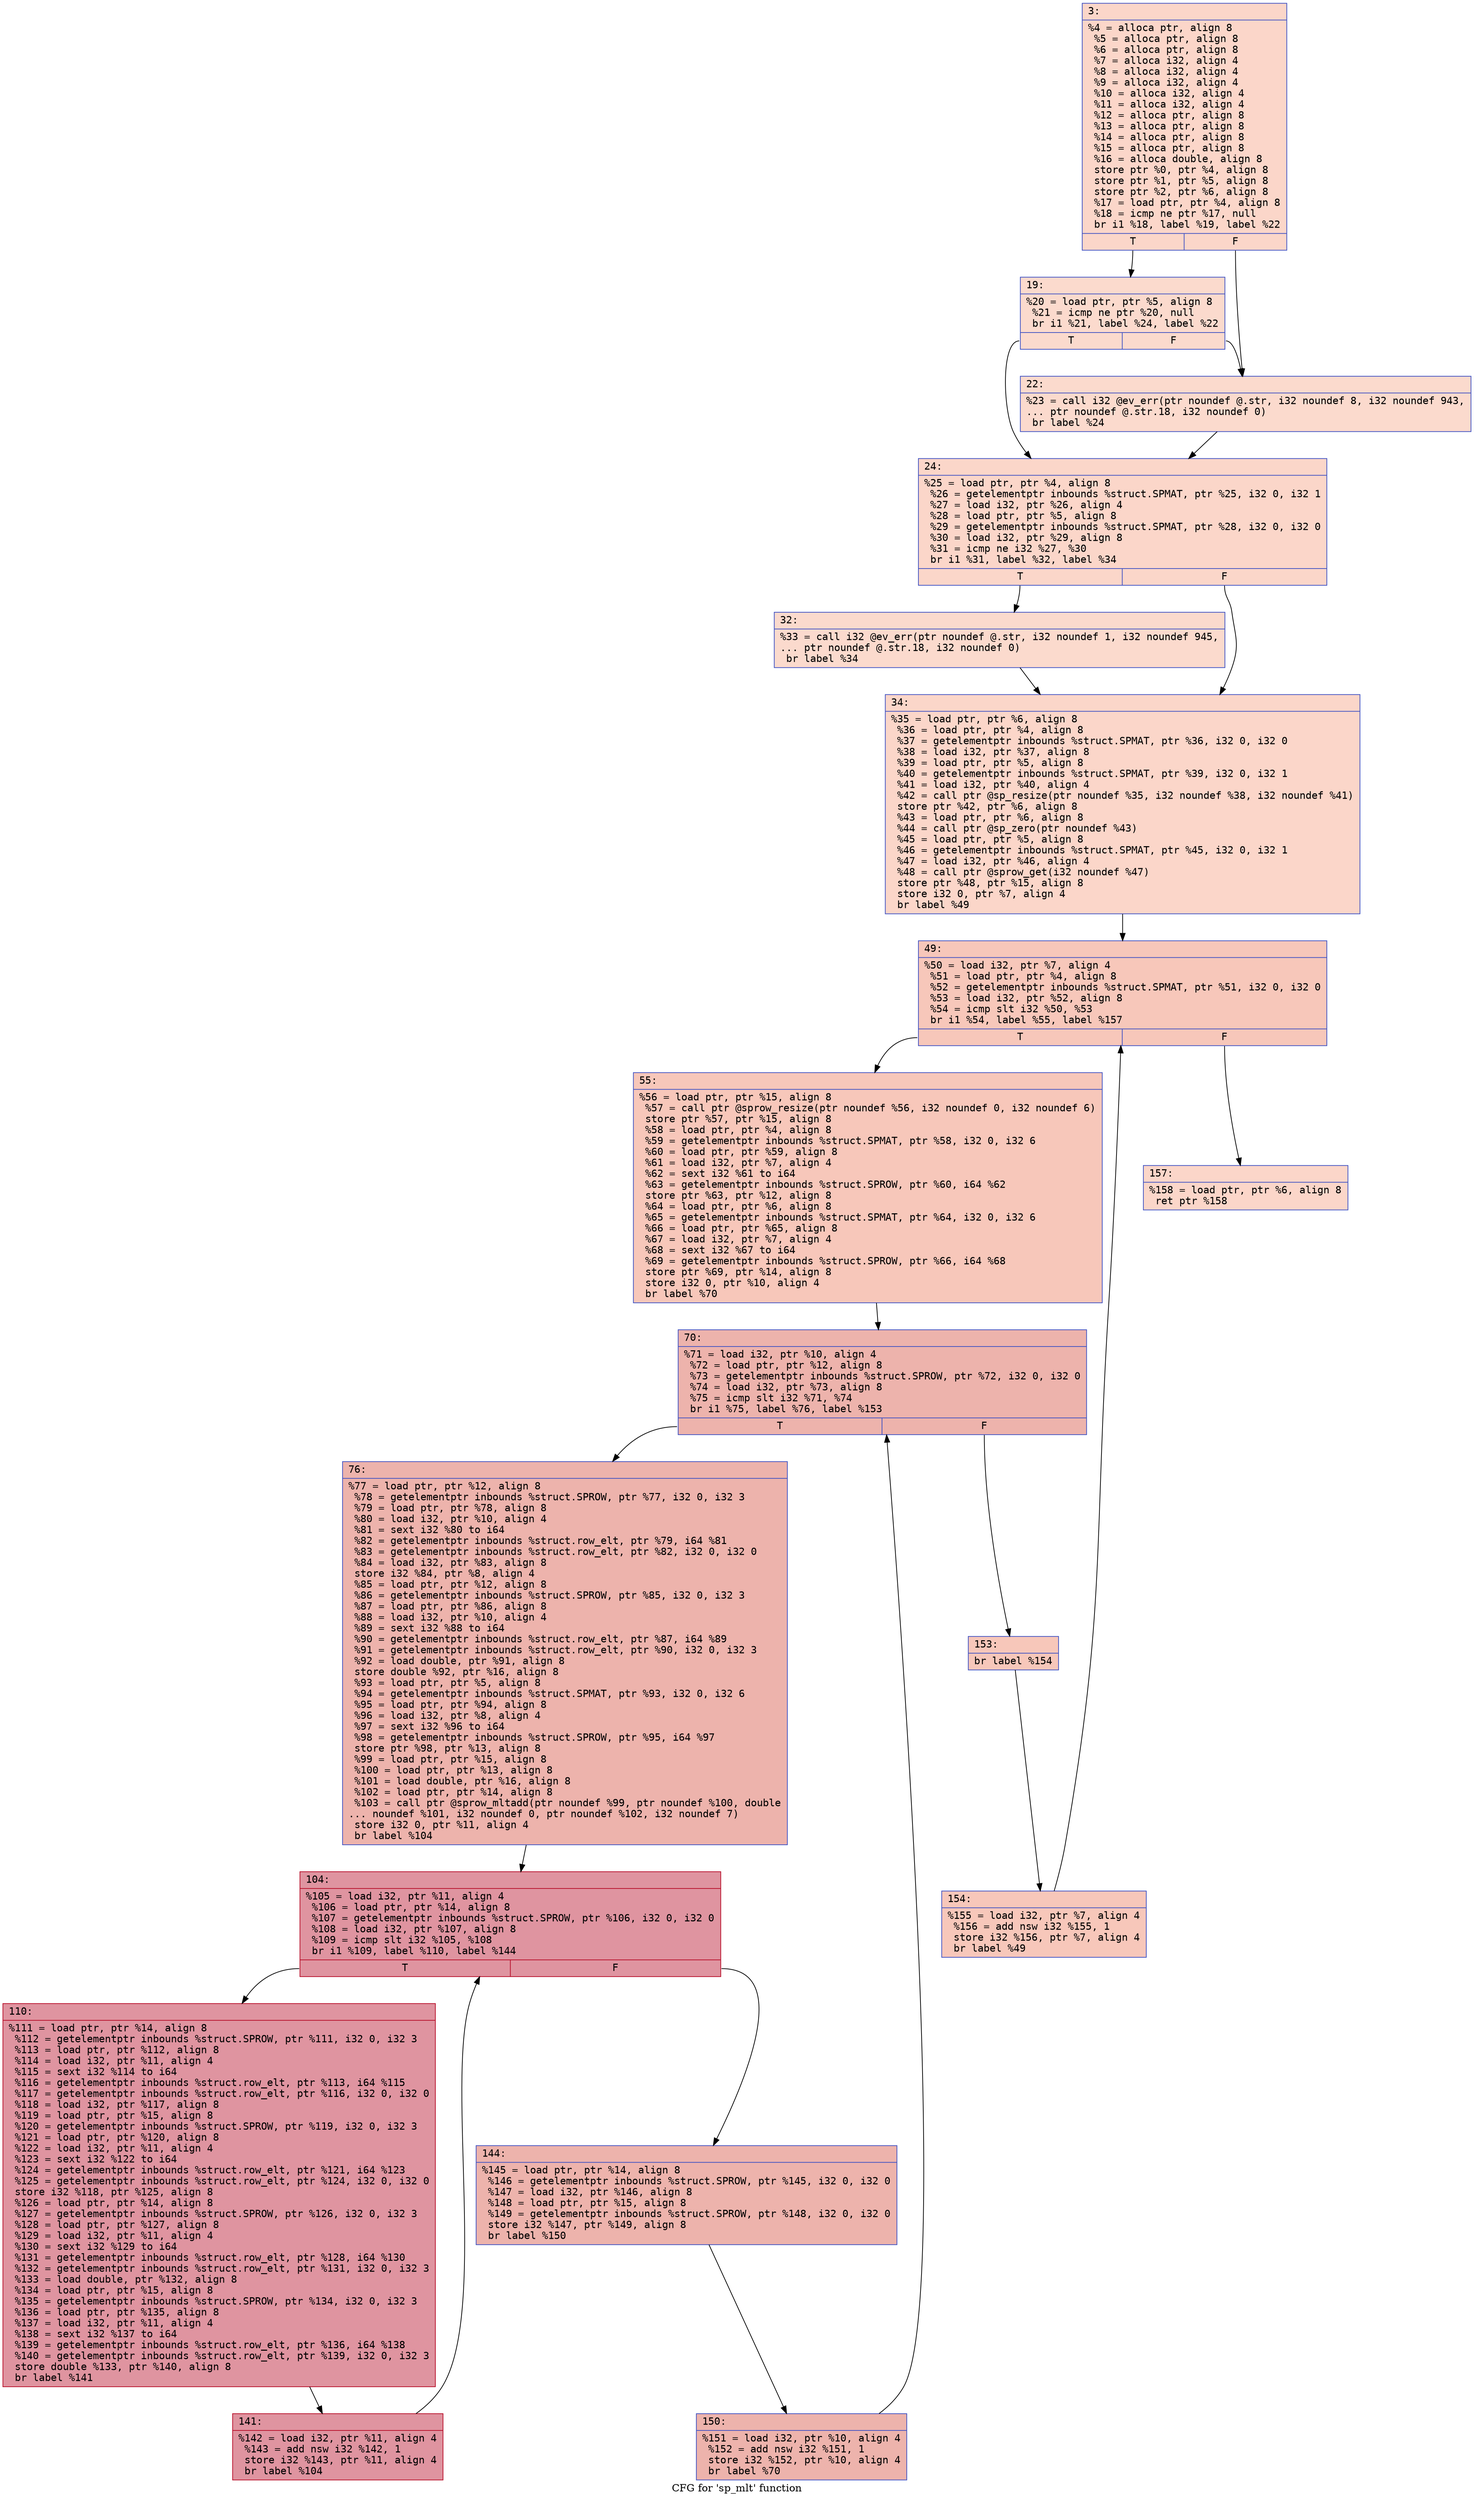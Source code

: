 digraph "CFG for 'sp_mlt' function" {
	label="CFG for 'sp_mlt' function";

	Node0x600002674f00 [shape=record,color="#3d50c3ff", style=filled, fillcolor="#f6a38570" fontname="Courier",label="{3:\l|  %4 = alloca ptr, align 8\l  %5 = alloca ptr, align 8\l  %6 = alloca ptr, align 8\l  %7 = alloca i32, align 4\l  %8 = alloca i32, align 4\l  %9 = alloca i32, align 4\l  %10 = alloca i32, align 4\l  %11 = alloca i32, align 4\l  %12 = alloca ptr, align 8\l  %13 = alloca ptr, align 8\l  %14 = alloca ptr, align 8\l  %15 = alloca ptr, align 8\l  %16 = alloca double, align 8\l  store ptr %0, ptr %4, align 8\l  store ptr %1, ptr %5, align 8\l  store ptr %2, ptr %6, align 8\l  %17 = load ptr, ptr %4, align 8\l  %18 = icmp ne ptr %17, null\l  br i1 %18, label %19, label %22\l|{<s0>T|<s1>F}}"];
	Node0x600002674f00:s0 -> Node0x600002674f50[tooltip="3 -> 19\nProbability 62.50%" ];
	Node0x600002674f00:s1 -> Node0x600002674fa0[tooltip="3 -> 22\nProbability 37.50%" ];
	Node0x600002674f50 [shape=record,color="#3d50c3ff", style=filled, fillcolor="#f7ac8e70" fontname="Courier",label="{19:\l|  %20 = load ptr, ptr %5, align 8\l  %21 = icmp ne ptr %20, null\l  br i1 %21, label %24, label %22\l|{<s0>T|<s1>F}}"];
	Node0x600002674f50:s0 -> Node0x600002674ff0[tooltip="19 -> 24\nProbability 62.50%" ];
	Node0x600002674f50:s1 -> Node0x600002674fa0[tooltip="19 -> 22\nProbability 37.50%" ];
	Node0x600002674fa0 [shape=record,color="#3d50c3ff", style=filled, fillcolor="#f7ac8e70" fontname="Courier",label="{22:\l|  %23 = call i32 @ev_err(ptr noundef @.str, i32 noundef 8, i32 noundef 943,\l... ptr noundef @.str.18, i32 noundef 0)\l  br label %24\l}"];
	Node0x600002674fa0 -> Node0x600002674ff0[tooltip="22 -> 24\nProbability 100.00%" ];
	Node0x600002674ff0 [shape=record,color="#3d50c3ff", style=filled, fillcolor="#f6a38570" fontname="Courier",label="{24:\l|  %25 = load ptr, ptr %4, align 8\l  %26 = getelementptr inbounds %struct.SPMAT, ptr %25, i32 0, i32 1\l  %27 = load i32, ptr %26, align 4\l  %28 = load ptr, ptr %5, align 8\l  %29 = getelementptr inbounds %struct.SPMAT, ptr %28, i32 0, i32 0\l  %30 = load i32, ptr %29, align 8\l  %31 = icmp ne i32 %27, %30\l  br i1 %31, label %32, label %34\l|{<s0>T|<s1>F}}"];
	Node0x600002674ff0:s0 -> Node0x600002675040[tooltip="24 -> 32\nProbability 50.00%" ];
	Node0x600002674ff0:s1 -> Node0x600002675090[tooltip="24 -> 34\nProbability 50.00%" ];
	Node0x600002675040 [shape=record,color="#3d50c3ff", style=filled, fillcolor="#f7ac8e70" fontname="Courier",label="{32:\l|  %33 = call i32 @ev_err(ptr noundef @.str, i32 noundef 1, i32 noundef 945,\l... ptr noundef @.str.18, i32 noundef 0)\l  br label %34\l}"];
	Node0x600002675040 -> Node0x600002675090[tooltip="32 -> 34\nProbability 100.00%" ];
	Node0x600002675090 [shape=record,color="#3d50c3ff", style=filled, fillcolor="#f6a38570" fontname="Courier",label="{34:\l|  %35 = load ptr, ptr %6, align 8\l  %36 = load ptr, ptr %4, align 8\l  %37 = getelementptr inbounds %struct.SPMAT, ptr %36, i32 0, i32 0\l  %38 = load i32, ptr %37, align 8\l  %39 = load ptr, ptr %5, align 8\l  %40 = getelementptr inbounds %struct.SPMAT, ptr %39, i32 0, i32 1\l  %41 = load i32, ptr %40, align 4\l  %42 = call ptr @sp_resize(ptr noundef %35, i32 noundef %38, i32 noundef %41)\l  store ptr %42, ptr %6, align 8\l  %43 = load ptr, ptr %6, align 8\l  %44 = call ptr @sp_zero(ptr noundef %43)\l  %45 = load ptr, ptr %5, align 8\l  %46 = getelementptr inbounds %struct.SPMAT, ptr %45, i32 0, i32 1\l  %47 = load i32, ptr %46, align 4\l  %48 = call ptr @sprow_get(i32 noundef %47)\l  store ptr %48, ptr %15, align 8\l  store i32 0, ptr %7, align 4\l  br label %49\l}"];
	Node0x600002675090 -> Node0x6000026750e0[tooltip="34 -> 49\nProbability 100.00%" ];
	Node0x6000026750e0 [shape=record,color="#3d50c3ff", style=filled, fillcolor="#ec7f6370" fontname="Courier",label="{49:\l|  %50 = load i32, ptr %7, align 4\l  %51 = load ptr, ptr %4, align 8\l  %52 = getelementptr inbounds %struct.SPMAT, ptr %51, i32 0, i32 0\l  %53 = load i32, ptr %52, align 8\l  %54 = icmp slt i32 %50, %53\l  br i1 %54, label %55, label %157\l|{<s0>T|<s1>F}}"];
	Node0x6000026750e0:s0 -> Node0x600002675130[tooltip="49 -> 55\nProbability 96.88%" ];
	Node0x6000026750e0:s1 -> Node0x600002675450[tooltip="49 -> 157\nProbability 3.12%" ];
	Node0x600002675130 [shape=record,color="#3d50c3ff", style=filled, fillcolor="#ec7f6370" fontname="Courier",label="{55:\l|  %56 = load ptr, ptr %15, align 8\l  %57 = call ptr @sprow_resize(ptr noundef %56, i32 noundef 0, i32 noundef 6)\l  store ptr %57, ptr %15, align 8\l  %58 = load ptr, ptr %4, align 8\l  %59 = getelementptr inbounds %struct.SPMAT, ptr %58, i32 0, i32 6\l  %60 = load ptr, ptr %59, align 8\l  %61 = load i32, ptr %7, align 4\l  %62 = sext i32 %61 to i64\l  %63 = getelementptr inbounds %struct.SPROW, ptr %60, i64 %62\l  store ptr %63, ptr %12, align 8\l  %64 = load ptr, ptr %6, align 8\l  %65 = getelementptr inbounds %struct.SPMAT, ptr %64, i32 0, i32 6\l  %66 = load ptr, ptr %65, align 8\l  %67 = load i32, ptr %7, align 4\l  %68 = sext i32 %67 to i64\l  %69 = getelementptr inbounds %struct.SPROW, ptr %66, i64 %68\l  store ptr %69, ptr %14, align 8\l  store i32 0, ptr %10, align 4\l  br label %70\l}"];
	Node0x600002675130 -> Node0x600002675180[tooltip="55 -> 70\nProbability 100.00%" ];
	Node0x600002675180 [shape=record,color="#3d50c3ff", style=filled, fillcolor="#d6524470" fontname="Courier",label="{70:\l|  %71 = load i32, ptr %10, align 4\l  %72 = load ptr, ptr %12, align 8\l  %73 = getelementptr inbounds %struct.SPROW, ptr %72, i32 0, i32 0\l  %74 = load i32, ptr %73, align 8\l  %75 = icmp slt i32 %71, %74\l  br i1 %75, label %76, label %153\l|{<s0>T|<s1>F}}"];
	Node0x600002675180:s0 -> Node0x6000026751d0[tooltip="70 -> 76\nProbability 96.88%" ];
	Node0x600002675180:s1 -> Node0x6000026753b0[tooltip="70 -> 153\nProbability 3.12%" ];
	Node0x6000026751d0 [shape=record,color="#3d50c3ff", style=filled, fillcolor="#d6524470" fontname="Courier",label="{76:\l|  %77 = load ptr, ptr %12, align 8\l  %78 = getelementptr inbounds %struct.SPROW, ptr %77, i32 0, i32 3\l  %79 = load ptr, ptr %78, align 8\l  %80 = load i32, ptr %10, align 4\l  %81 = sext i32 %80 to i64\l  %82 = getelementptr inbounds %struct.row_elt, ptr %79, i64 %81\l  %83 = getelementptr inbounds %struct.row_elt, ptr %82, i32 0, i32 0\l  %84 = load i32, ptr %83, align 8\l  store i32 %84, ptr %8, align 4\l  %85 = load ptr, ptr %12, align 8\l  %86 = getelementptr inbounds %struct.SPROW, ptr %85, i32 0, i32 3\l  %87 = load ptr, ptr %86, align 8\l  %88 = load i32, ptr %10, align 4\l  %89 = sext i32 %88 to i64\l  %90 = getelementptr inbounds %struct.row_elt, ptr %87, i64 %89\l  %91 = getelementptr inbounds %struct.row_elt, ptr %90, i32 0, i32 3\l  %92 = load double, ptr %91, align 8\l  store double %92, ptr %16, align 8\l  %93 = load ptr, ptr %5, align 8\l  %94 = getelementptr inbounds %struct.SPMAT, ptr %93, i32 0, i32 6\l  %95 = load ptr, ptr %94, align 8\l  %96 = load i32, ptr %8, align 4\l  %97 = sext i32 %96 to i64\l  %98 = getelementptr inbounds %struct.SPROW, ptr %95, i64 %97\l  store ptr %98, ptr %13, align 8\l  %99 = load ptr, ptr %15, align 8\l  %100 = load ptr, ptr %13, align 8\l  %101 = load double, ptr %16, align 8\l  %102 = load ptr, ptr %14, align 8\l  %103 = call ptr @sprow_mltadd(ptr noundef %99, ptr noundef %100, double\l... noundef %101, i32 noundef 0, ptr noundef %102, i32 noundef 7)\l  store i32 0, ptr %11, align 4\l  br label %104\l}"];
	Node0x6000026751d0 -> Node0x600002675220[tooltip="76 -> 104\nProbability 100.00%" ];
	Node0x600002675220 [shape=record,color="#b70d28ff", style=filled, fillcolor="#b70d2870" fontname="Courier",label="{104:\l|  %105 = load i32, ptr %11, align 4\l  %106 = load ptr, ptr %14, align 8\l  %107 = getelementptr inbounds %struct.SPROW, ptr %106, i32 0, i32 0\l  %108 = load i32, ptr %107, align 8\l  %109 = icmp slt i32 %105, %108\l  br i1 %109, label %110, label %144\l|{<s0>T|<s1>F}}"];
	Node0x600002675220:s0 -> Node0x600002675270[tooltip="104 -> 110\nProbability 96.88%" ];
	Node0x600002675220:s1 -> Node0x600002675310[tooltip="104 -> 144\nProbability 3.12%" ];
	Node0x600002675270 [shape=record,color="#b70d28ff", style=filled, fillcolor="#b70d2870" fontname="Courier",label="{110:\l|  %111 = load ptr, ptr %14, align 8\l  %112 = getelementptr inbounds %struct.SPROW, ptr %111, i32 0, i32 3\l  %113 = load ptr, ptr %112, align 8\l  %114 = load i32, ptr %11, align 4\l  %115 = sext i32 %114 to i64\l  %116 = getelementptr inbounds %struct.row_elt, ptr %113, i64 %115\l  %117 = getelementptr inbounds %struct.row_elt, ptr %116, i32 0, i32 0\l  %118 = load i32, ptr %117, align 8\l  %119 = load ptr, ptr %15, align 8\l  %120 = getelementptr inbounds %struct.SPROW, ptr %119, i32 0, i32 3\l  %121 = load ptr, ptr %120, align 8\l  %122 = load i32, ptr %11, align 4\l  %123 = sext i32 %122 to i64\l  %124 = getelementptr inbounds %struct.row_elt, ptr %121, i64 %123\l  %125 = getelementptr inbounds %struct.row_elt, ptr %124, i32 0, i32 0\l  store i32 %118, ptr %125, align 8\l  %126 = load ptr, ptr %14, align 8\l  %127 = getelementptr inbounds %struct.SPROW, ptr %126, i32 0, i32 3\l  %128 = load ptr, ptr %127, align 8\l  %129 = load i32, ptr %11, align 4\l  %130 = sext i32 %129 to i64\l  %131 = getelementptr inbounds %struct.row_elt, ptr %128, i64 %130\l  %132 = getelementptr inbounds %struct.row_elt, ptr %131, i32 0, i32 3\l  %133 = load double, ptr %132, align 8\l  %134 = load ptr, ptr %15, align 8\l  %135 = getelementptr inbounds %struct.SPROW, ptr %134, i32 0, i32 3\l  %136 = load ptr, ptr %135, align 8\l  %137 = load i32, ptr %11, align 4\l  %138 = sext i32 %137 to i64\l  %139 = getelementptr inbounds %struct.row_elt, ptr %136, i64 %138\l  %140 = getelementptr inbounds %struct.row_elt, ptr %139, i32 0, i32 3\l  store double %133, ptr %140, align 8\l  br label %141\l}"];
	Node0x600002675270 -> Node0x6000026752c0[tooltip="110 -> 141\nProbability 100.00%" ];
	Node0x6000026752c0 [shape=record,color="#b70d28ff", style=filled, fillcolor="#b70d2870" fontname="Courier",label="{141:\l|  %142 = load i32, ptr %11, align 4\l  %143 = add nsw i32 %142, 1\l  store i32 %143, ptr %11, align 4\l  br label %104\l}"];
	Node0x6000026752c0 -> Node0x600002675220[tooltip="141 -> 104\nProbability 100.00%" ];
	Node0x600002675310 [shape=record,color="#3d50c3ff", style=filled, fillcolor="#d6524470" fontname="Courier",label="{144:\l|  %145 = load ptr, ptr %14, align 8\l  %146 = getelementptr inbounds %struct.SPROW, ptr %145, i32 0, i32 0\l  %147 = load i32, ptr %146, align 8\l  %148 = load ptr, ptr %15, align 8\l  %149 = getelementptr inbounds %struct.SPROW, ptr %148, i32 0, i32 0\l  store i32 %147, ptr %149, align 8\l  br label %150\l}"];
	Node0x600002675310 -> Node0x600002675360[tooltip="144 -> 150\nProbability 100.00%" ];
	Node0x600002675360 [shape=record,color="#3d50c3ff", style=filled, fillcolor="#d6524470" fontname="Courier",label="{150:\l|  %151 = load i32, ptr %10, align 4\l  %152 = add nsw i32 %151, 1\l  store i32 %152, ptr %10, align 4\l  br label %70\l}"];
	Node0x600002675360 -> Node0x600002675180[tooltip="150 -> 70\nProbability 100.00%" ];
	Node0x6000026753b0 [shape=record,color="#3d50c3ff", style=filled, fillcolor="#ec7f6370" fontname="Courier",label="{153:\l|  br label %154\l}"];
	Node0x6000026753b0 -> Node0x600002675400[tooltip="153 -> 154\nProbability 100.00%" ];
	Node0x600002675400 [shape=record,color="#3d50c3ff", style=filled, fillcolor="#ec7f6370" fontname="Courier",label="{154:\l|  %155 = load i32, ptr %7, align 4\l  %156 = add nsw i32 %155, 1\l  store i32 %156, ptr %7, align 4\l  br label %49\l}"];
	Node0x600002675400 -> Node0x6000026750e0[tooltip="154 -> 49\nProbability 100.00%" ];
	Node0x600002675450 [shape=record,color="#3d50c3ff", style=filled, fillcolor="#f6a38570" fontname="Courier",label="{157:\l|  %158 = load ptr, ptr %6, align 8\l  ret ptr %158\l}"];
}
